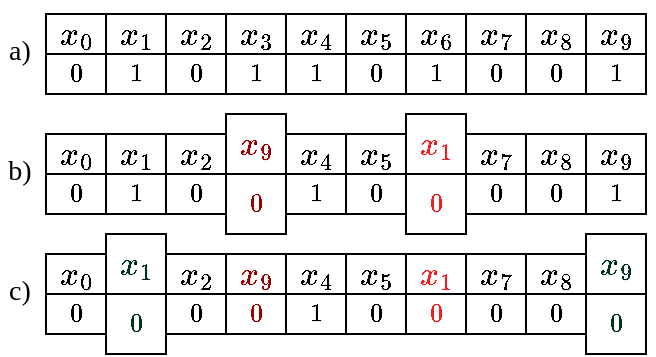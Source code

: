 <mxfile version="21.3.3" type="github">
  <diagram name="Page-1" id="bBzr1OB2mVCFML6Q6aQV">
    <mxGraphModel dx="1374" dy="1061" grid="1" gridSize="10" guides="1" tooltips="1" connect="1" arrows="1" fold="1" page="1" pageScale="1" pageWidth="850" pageHeight="1100" math="1" shadow="0">
      <root>
        <mxCell id="0" />
        <mxCell id="1" parent="0" />
        <mxCell id="rPl4pnUncXDYSPlrGAsR-1" value="&lt;font style=&quot;font-size: 14px;&quot;&gt;$$x_0 $$&lt;/font&gt;" style="rounded=0;whiteSpace=wrap;html=1;" vertex="1" parent="1">
          <mxGeometry x="160" y="260" width="30" height="20" as="geometry" />
        </mxCell>
        <mxCell id="rPl4pnUncXDYSPlrGAsR-6" style="edgeStyle=orthogonalEdgeStyle;rounded=0;orthogonalLoop=1;jettySize=auto;html=1;exitX=0.5;exitY=1;exitDx=0;exitDy=0;" edge="1" parent="1">
          <mxGeometry relative="1" as="geometry">
            <mxPoint x="275" y="300" as="sourcePoint" />
            <mxPoint x="275" y="300" as="targetPoint" />
          </mxGeometry>
        </mxCell>
        <mxCell id="rPl4pnUncXDYSPlrGAsR-7" value="a)" style="text;html=1;strokeColor=none;fillColor=none;align=center;verticalAlign=middle;whiteSpace=wrap;rounded=0;fontFamily=Times New Roman;fontSize=14;" vertex="1" parent="1">
          <mxGeometry x="137" y="264" width="20" height="30" as="geometry" />
        </mxCell>
        <mxCell id="rPl4pnUncXDYSPlrGAsR-12" value="&lt;font style=&quot;font-size: 14px;&quot;&gt;$$x_1 $$&lt;/font&gt;" style="rounded=0;whiteSpace=wrap;html=1;" vertex="1" parent="1">
          <mxGeometry x="190" y="260" width="30" height="20" as="geometry" />
        </mxCell>
        <mxCell id="rPl4pnUncXDYSPlrGAsR-13" value="&lt;font style=&quot;font-size: 14px;&quot;&gt;$$x_2 $$&lt;/font&gt;" style="rounded=0;whiteSpace=wrap;html=1;" vertex="1" parent="1">
          <mxGeometry x="220" y="260" width="30" height="20" as="geometry" />
        </mxCell>
        <mxCell id="rPl4pnUncXDYSPlrGAsR-14" value="&lt;font style=&quot;font-size: 14px;&quot;&gt;$$x_3 $$&lt;/font&gt;" style="rounded=0;whiteSpace=wrap;html=1;" vertex="1" parent="1">
          <mxGeometry x="250" y="260" width="30" height="20" as="geometry" />
        </mxCell>
        <mxCell id="rPl4pnUncXDYSPlrGAsR-16" value="&lt;font style=&quot;font-size: 14px;&quot;&gt;$$x_4 $$&lt;/font&gt;" style="rounded=0;whiteSpace=wrap;html=1;" vertex="1" parent="1">
          <mxGeometry x="280" y="260" width="30" height="20" as="geometry" />
        </mxCell>
        <mxCell id="rPl4pnUncXDYSPlrGAsR-17" value="&lt;font style=&quot;font-size: 14px;&quot;&gt;$$x_5 $$&lt;/font&gt;" style="rounded=0;whiteSpace=wrap;html=1;" vertex="1" parent="1">
          <mxGeometry x="310" y="260" width="30" height="20" as="geometry" />
        </mxCell>
        <mxCell id="rPl4pnUncXDYSPlrGAsR-18" value="&lt;font style=&quot;font-size: 14px;&quot;&gt;$$x_6 $$&lt;/font&gt;" style="rounded=0;whiteSpace=wrap;html=1;" vertex="1" parent="1">
          <mxGeometry x="340" y="260" width="30" height="20" as="geometry" />
        </mxCell>
        <mxCell id="rPl4pnUncXDYSPlrGAsR-19" value="&lt;font style=&quot;font-size: 14px;&quot;&gt;$$x_7 $$&lt;/font&gt;" style="rounded=0;whiteSpace=wrap;html=1;" vertex="1" parent="1">
          <mxGeometry x="370" y="260" width="30" height="20" as="geometry" />
        </mxCell>
        <mxCell id="rPl4pnUncXDYSPlrGAsR-20" value="&lt;font style=&quot;font-size: 14px;&quot;&gt;$$x_8 $$&lt;/font&gt;" style="rounded=0;whiteSpace=wrap;html=1;" vertex="1" parent="1">
          <mxGeometry x="400" y="260" width="30" height="20" as="geometry" />
        </mxCell>
        <mxCell id="rPl4pnUncXDYSPlrGAsR-21" value="&lt;font style=&quot;font-size: 14px;&quot;&gt;$$x_9 $$&lt;/font&gt;" style="rounded=0;whiteSpace=wrap;html=1;" vertex="1" parent="1">
          <mxGeometry x="430" y="260" width="30" height="20" as="geometry" />
        </mxCell>
        <mxCell id="rPl4pnUncXDYSPlrGAsR-23" value="&lt;font style=&quot;font-size: 11px;&quot;&gt;$$0$$&lt;/font&gt;" style="rounded=0;whiteSpace=wrap;html=1;fontSize=11;" vertex="1" parent="1">
          <mxGeometry x="160" y="280" width="30" height="20" as="geometry" />
        </mxCell>
        <mxCell id="rPl4pnUncXDYSPlrGAsR-24" value="&lt;font style=&quot;font-size: 11px;&quot;&gt;$$1$$&lt;/font&gt;" style="rounded=0;whiteSpace=wrap;html=1;fontSize=11;" vertex="1" parent="1">
          <mxGeometry x="190" y="280" width="30" height="20" as="geometry" />
        </mxCell>
        <mxCell id="rPl4pnUncXDYSPlrGAsR-25" value="&lt;font style=&quot;font-size: 11px;&quot;&gt;$$0 $$&lt;/font&gt;" style="rounded=0;whiteSpace=wrap;html=1;fontSize=11;" vertex="1" parent="1">
          <mxGeometry x="220" y="280" width="30" height="20" as="geometry" />
        </mxCell>
        <mxCell id="rPl4pnUncXDYSPlrGAsR-26" value="&lt;font style=&quot;font-size: 11px;&quot;&gt;$$1 $$&lt;/font&gt;" style="rounded=0;whiteSpace=wrap;html=1;fontSize=11;" vertex="1" parent="1">
          <mxGeometry x="250" y="280" width="30" height="20" as="geometry" />
        </mxCell>
        <mxCell id="rPl4pnUncXDYSPlrGAsR-27" value="&lt;font style=&quot;font-size: 11px;&quot;&gt;$$1 $$&lt;/font&gt;" style="rounded=0;whiteSpace=wrap;html=1;fontSize=11;" vertex="1" parent="1">
          <mxGeometry x="280" y="280" width="30" height="20" as="geometry" />
        </mxCell>
        <mxCell id="rPl4pnUncXDYSPlrGAsR-28" value="&lt;font style=&quot;font-size: 11px;&quot;&gt;$$0 $$&lt;/font&gt;" style="rounded=0;whiteSpace=wrap;html=1;fontSize=11;" vertex="1" parent="1">
          <mxGeometry x="310" y="280" width="30" height="20" as="geometry" />
        </mxCell>
        <mxCell id="rPl4pnUncXDYSPlrGAsR-29" value="&lt;font style=&quot;font-size: 11px;&quot;&gt;$$1 $$&lt;/font&gt;" style="rounded=0;whiteSpace=wrap;html=1;fontSize=11;" vertex="1" parent="1">
          <mxGeometry x="340" y="280" width="30" height="20" as="geometry" />
        </mxCell>
        <mxCell id="rPl4pnUncXDYSPlrGAsR-30" value="&lt;font style=&quot;font-size: 11px;&quot;&gt;$$0 $$&lt;/font&gt;" style="rounded=0;whiteSpace=wrap;html=1;fontSize=11;" vertex="1" parent="1">
          <mxGeometry x="370" y="280" width="30" height="20" as="geometry" />
        </mxCell>
        <mxCell id="rPl4pnUncXDYSPlrGAsR-31" value="&lt;font style=&quot;font-size: 11px;&quot;&gt;$$0 $$&lt;/font&gt;" style="rounded=0;whiteSpace=wrap;html=1;fontSize=11;" vertex="1" parent="1">
          <mxGeometry x="400" y="280" width="30" height="20" as="geometry" />
        </mxCell>
        <mxCell id="rPl4pnUncXDYSPlrGAsR-32" value="&lt;font style=&quot;font-size: 11px;&quot;&gt;$$1 $$&lt;/font&gt;" style="rounded=0;whiteSpace=wrap;html=1;fontSize=11;" vertex="1" parent="1">
          <mxGeometry x="430" y="280" width="30" height="20" as="geometry" />
        </mxCell>
        <mxCell id="rPl4pnUncXDYSPlrGAsR-59" value="&lt;font style=&quot;font-size: 14px;&quot;&gt;$$x_0 $$&lt;/font&gt;" style="rounded=0;whiteSpace=wrap;html=1;" vertex="1" parent="1">
          <mxGeometry x="160" y="320" width="30" height="20" as="geometry" />
        </mxCell>
        <mxCell id="rPl4pnUncXDYSPlrGAsR-60" style="edgeStyle=orthogonalEdgeStyle;rounded=0;orthogonalLoop=1;jettySize=auto;html=1;exitX=0.5;exitY=1;exitDx=0;exitDy=0;" edge="1" parent="1">
          <mxGeometry relative="1" as="geometry">
            <mxPoint x="275" y="360" as="sourcePoint" />
            <mxPoint x="275" y="360" as="targetPoint" />
          </mxGeometry>
        </mxCell>
        <mxCell id="rPl4pnUncXDYSPlrGAsR-61" value="b)" style="text;html=1;strokeColor=none;fillColor=none;align=center;verticalAlign=middle;whiteSpace=wrap;rounded=0;fontFamily=Times New Roman;fontSize=14;" vertex="1" parent="1">
          <mxGeometry x="137" y="324" width="20" height="30" as="geometry" />
        </mxCell>
        <mxCell id="rPl4pnUncXDYSPlrGAsR-62" value="&lt;font style=&quot;font-size: 14px;&quot;&gt;$$x_1 $$&lt;/font&gt;" style="rounded=0;whiteSpace=wrap;html=1;" vertex="1" parent="1">
          <mxGeometry x="190" y="320" width="30" height="20" as="geometry" />
        </mxCell>
        <mxCell id="rPl4pnUncXDYSPlrGAsR-63" value="&lt;font style=&quot;font-size: 14px;&quot;&gt;$$x_2 $$&lt;/font&gt;" style="rounded=0;whiteSpace=wrap;html=1;" vertex="1" parent="1">
          <mxGeometry x="220" y="320" width="30" height="20" as="geometry" />
        </mxCell>
        <mxCell id="rPl4pnUncXDYSPlrGAsR-64" value="&lt;font color=&quot;#990000&quot; style=&quot;font-size: 14px;&quot;&gt;$$x_9 $$&lt;/font&gt;" style="rounded=0;whiteSpace=wrap;html=1;" vertex="1" parent="1">
          <mxGeometry x="250" y="310" width="30" height="30" as="geometry" />
        </mxCell>
        <mxCell id="rPl4pnUncXDYSPlrGAsR-65" value="&lt;font style=&quot;font-size: 14px;&quot;&gt;$$x_4 $$&lt;/font&gt;" style="rounded=0;whiteSpace=wrap;html=1;" vertex="1" parent="1">
          <mxGeometry x="280" y="320" width="30" height="20" as="geometry" />
        </mxCell>
        <mxCell id="rPl4pnUncXDYSPlrGAsR-66" value="&lt;font style=&quot;font-size: 14px;&quot;&gt;$$x_5 $$&lt;/font&gt;" style="rounded=0;whiteSpace=wrap;html=1;" vertex="1" parent="1">
          <mxGeometry x="310" y="320" width="30" height="20" as="geometry" />
        </mxCell>
        <mxCell id="rPl4pnUncXDYSPlrGAsR-67" value="&lt;font style=&quot;font-size: 14px;&quot;&gt;$$x_1 $$&lt;/font&gt;" style="rounded=0;whiteSpace=wrap;html=1;fontColor=#F01F1F;" vertex="1" parent="1">
          <mxGeometry x="340" y="310" width="30" height="30" as="geometry" />
        </mxCell>
        <mxCell id="rPl4pnUncXDYSPlrGAsR-68" value="&lt;font style=&quot;font-size: 14px;&quot;&gt;$$x_7 $$&lt;/font&gt;" style="rounded=0;whiteSpace=wrap;html=1;" vertex="1" parent="1">
          <mxGeometry x="370" y="320" width="30" height="20" as="geometry" />
        </mxCell>
        <mxCell id="rPl4pnUncXDYSPlrGAsR-69" value="&lt;font style=&quot;font-size: 14px;&quot;&gt;$$x_8 $$&lt;/font&gt;" style="rounded=0;whiteSpace=wrap;html=1;" vertex="1" parent="1">
          <mxGeometry x="400" y="320" width="30" height="20" as="geometry" />
        </mxCell>
        <mxCell id="rPl4pnUncXDYSPlrGAsR-70" value="&lt;font style=&quot;font-size: 14px;&quot;&gt;$$x_9 $$&lt;/font&gt;" style="rounded=0;whiteSpace=wrap;html=1;" vertex="1" parent="1">
          <mxGeometry x="430" y="320" width="30" height="20" as="geometry" />
        </mxCell>
        <mxCell id="rPl4pnUncXDYSPlrGAsR-71" value="&lt;font style=&quot;font-size: 11px;&quot;&gt;$$0$$&lt;/font&gt;" style="rounded=0;whiteSpace=wrap;html=1;fontSize=11;" vertex="1" parent="1">
          <mxGeometry x="160" y="340" width="30" height="20" as="geometry" />
        </mxCell>
        <mxCell id="rPl4pnUncXDYSPlrGAsR-72" value="&lt;font style=&quot;font-size: 11px;&quot;&gt;$$1$$&lt;/font&gt;" style="rounded=0;whiteSpace=wrap;html=1;fontSize=11;" vertex="1" parent="1">
          <mxGeometry x="190" y="340" width="30" height="20" as="geometry" />
        </mxCell>
        <mxCell id="rPl4pnUncXDYSPlrGAsR-73" value="&lt;font style=&quot;font-size: 11px;&quot;&gt;$$0 $$&lt;/font&gt;" style="rounded=0;whiteSpace=wrap;html=1;fontSize=11;" vertex="1" parent="1">
          <mxGeometry x="220" y="340" width="30" height="20" as="geometry" />
        </mxCell>
        <mxCell id="rPl4pnUncXDYSPlrGAsR-74" value="&lt;font color=&quot;#990000&quot; style=&quot;font-size: 11px;&quot;&gt;$$0 $$&lt;/font&gt;" style="rounded=0;whiteSpace=wrap;html=1;fontSize=11;" vertex="1" parent="1">
          <mxGeometry x="250" y="340" width="30" height="30" as="geometry" />
        </mxCell>
        <mxCell id="rPl4pnUncXDYSPlrGAsR-75" value="&lt;font style=&quot;font-size: 11px;&quot;&gt;$$1 $$&lt;/font&gt;" style="rounded=0;whiteSpace=wrap;html=1;fontSize=11;" vertex="1" parent="1">
          <mxGeometry x="280" y="340" width="30" height="20" as="geometry" />
        </mxCell>
        <mxCell id="rPl4pnUncXDYSPlrGAsR-76" value="&lt;font style=&quot;font-size: 11px;&quot;&gt;$$0 $$&lt;/font&gt;" style="rounded=0;whiteSpace=wrap;html=1;fontSize=11;" vertex="1" parent="1">
          <mxGeometry x="310" y="340" width="30" height="20" as="geometry" />
        </mxCell>
        <mxCell id="rPl4pnUncXDYSPlrGAsR-77" value="&lt;font style=&quot;font-size: 11px;&quot;&gt;$$0 $$&lt;/font&gt;" style="rounded=0;whiteSpace=wrap;html=1;fontSize=11;fontColor=#F01F1F;" vertex="1" parent="1">
          <mxGeometry x="340" y="340" width="30" height="30" as="geometry" />
        </mxCell>
        <mxCell id="rPl4pnUncXDYSPlrGAsR-78" value="&lt;font style=&quot;font-size: 11px;&quot;&gt;$$0 $$&lt;/font&gt;" style="rounded=0;whiteSpace=wrap;html=1;fontSize=11;" vertex="1" parent="1">
          <mxGeometry x="370" y="340" width="30" height="20" as="geometry" />
        </mxCell>
        <mxCell id="rPl4pnUncXDYSPlrGAsR-79" value="&lt;font style=&quot;font-size: 11px;&quot;&gt;$$0 $$&lt;/font&gt;" style="rounded=0;whiteSpace=wrap;html=1;fontSize=11;" vertex="1" parent="1">
          <mxGeometry x="400" y="340" width="30" height="20" as="geometry" />
        </mxCell>
        <mxCell id="rPl4pnUncXDYSPlrGAsR-80" value="&lt;font style=&quot;font-size: 11px;&quot;&gt;$$1 $$&lt;/font&gt;" style="rounded=0;whiteSpace=wrap;html=1;fontSize=11;" vertex="1" parent="1">
          <mxGeometry x="430" y="340" width="30" height="20" as="geometry" />
        </mxCell>
        <mxCell id="rPl4pnUncXDYSPlrGAsR-81" value="&lt;font style=&quot;font-size: 14px;&quot;&gt;$$x_0 $$&lt;/font&gt;" style="rounded=0;whiteSpace=wrap;html=1;" vertex="1" parent="1">
          <mxGeometry x="160" y="380" width="30" height="20" as="geometry" />
        </mxCell>
        <mxCell id="rPl4pnUncXDYSPlrGAsR-82" style="edgeStyle=orthogonalEdgeStyle;rounded=0;orthogonalLoop=1;jettySize=auto;html=1;exitX=0.5;exitY=1;exitDx=0;exitDy=0;" edge="1" parent="1">
          <mxGeometry relative="1" as="geometry">
            <mxPoint x="275" y="420" as="sourcePoint" />
            <mxPoint x="275" y="420" as="targetPoint" />
          </mxGeometry>
        </mxCell>
        <mxCell id="rPl4pnUncXDYSPlrGAsR-83" value="c)" style="text;html=1;strokeColor=none;fillColor=none;align=center;verticalAlign=middle;whiteSpace=wrap;rounded=0;fontFamily=Times New Roman;fontSize=14;" vertex="1" parent="1">
          <mxGeometry x="137" y="384" width="20" height="30" as="geometry" />
        </mxCell>
        <mxCell id="rPl4pnUncXDYSPlrGAsR-84" value="&lt;font style=&quot;font-size: 14px;&quot;&gt;$$x_1 $$&lt;/font&gt;" style="rounded=0;whiteSpace=wrap;html=1;fontColor=#00331A;" vertex="1" parent="1">
          <mxGeometry x="190" y="370" width="30" height="30" as="geometry" />
        </mxCell>
        <mxCell id="rPl4pnUncXDYSPlrGAsR-85" value="&lt;font style=&quot;font-size: 14px;&quot;&gt;$$x_2 $$&lt;/font&gt;" style="rounded=0;whiteSpace=wrap;html=1;" vertex="1" parent="1">
          <mxGeometry x="220" y="380" width="30" height="20" as="geometry" />
        </mxCell>
        <mxCell id="rPl4pnUncXDYSPlrGAsR-86" value="&lt;font color=&quot;#990000&quot; style=&quot;font-size: 14px;&quot;&gt;$$x_9 $$&lt;/font&gt;" style="rounded=0;whiteSpace=wrap;html=1;" vertex="1" parent="1">
          <mxGeometry x="250" y="380" width="30" height="20" as="geometry" />
        </mxCell>
        <mxCell id="rPl4pnUncXDYSPlrGAsR-87" value="&lt;font style=&quot;font-size: 14px;&quot;&gt;$$x_4 $$&lt;/font&gt;" style="rounded=0;whiteSpace=wrap;html=1;" vertex="1" parent="1">
          <mxGeometry x="280" y="380" width="30" height="20" as="geometry" />
        </mxCell>
        <mxCell id="rPl4pnUncXDYSPlrGAsR-88" value="&lt;font style=&quot;font-size: 14px;&quot;&gt;$$x_5 $$&lt;/font&gt;" style="rounded=0;whiteSpace=wrap;html=1;" vertex="1" parent="1">
          <mxGeometry x="310" y="380" width="30" height="20" as="geometry" />
        </mxCell>
        <mxCell id="rPl4pnUncXDYSPlrGAsR-89" value="&lt;font style=&quot;font-size: 14px;&quot;&gt;$$x_1 $$&lt;/font&gt;" style="rounded=0;whiteSpace=wrap;html=1;fontColor=#F01F1F;" vertex="1" parent="1">
          <mxGeometry x="340" y="380" width="30" height="20" as="geometry" />
        </mxCell>
        <mxCell id="rPl4pnUncXDYSPlrGAsR-90" value="&lt;font style=&quot;font-size: 14px;&quot;&gt;$$x_7 $$&lt;/font&gt;" style="rounded=0;whiteSpace=wrap;html=1;" vertex="1" parent="1">
          <mxGeometry x="370" y="380" width="30" height="20" as="geometry" />
        </mxCell>
        <mxCell id="rPl4pnUncXDYSPlrGAsR-91" value="&lt;font style=&quot;font-size: 14px;&quot;&gt;$$x_8 $$&lt;/font&gt;" style="rounded=0;whiteSpace=wrap;html=1;" vertex="1" parent="1">
          <mxGeometry x="400" y="380" width="30" height="20" as="geometry" />
        </mxCell>
        <mxCell id="rPl4pnUncXDYSPlrGAsR-92" value="&lt;font style=&quot;font-size: 14px;&quot;&gt;$$x_9 $$&lt;/font&gt;" style="rounded=0;whiteSpace=wrap;html=1;fontColor=#00331A;" vertex="1" parent="1">
          <mxGeometry x="430" y="370" width="30" height="30" as="geometry" />
        </mxCell>
        <mxCell id="rPl4pnUncXDYSPlrGAsR-93" value="&lt;font style=&quot;font-size: 11px;&quot;&gt;$$0$$&lt;/font&gt;" style="rounded=0;whiteSpace=wrap;html=1;fontSize=11;" vertex="1" parent="1">
          <mxGeometry x="160" y="400" width="30" height="20" as="geometry" />
        </mxCell>
        <mxCell id="rPl4pnUncXDYSPlrGAsR-94" value="&lt;font style=&quot;font-size: 11px;&quot;&gt;$$0$$&lt;/font&gt;" style="rounded=0;whiteSpace=wrap;html=1;fontSize=11;fontColor=#00331A;" vertex="1" parent="1">
          <mxGeometry x="190" y="400" width="30" height="30" as="geometry" />
        </mxCell>
        <mxCell id="rPl4pnUncXDYSPlrGAsR-95" value="&lt;font style=&quot;font-size: 11px;&quot;&gt;$$0 $$&lt;/font&gt;" style="rounded=0;whiteSpace=wrap;html=1;fontSize=11;" vertex="1" parent="1">
          <mxGeometry x="220" y="400" width="30" height="20" as="geometry" />
        </mxCell>
        <mxCell id="rPl4pnUncXDYSPlrGAsR-96" value="&lt;font color=&quot;#990000&quot; style=&quot;font-size: 11px;&quot;&gt;$$0 $$&lt;/font&gt;" style="rounded=0;whiteSpace=wrap;html=1;fontSize=11;" vertex="1" parent="1">
          <mxGeometry x="250" y="400" width="30" height="20" as="geometry" />
        </mxCell>
        <mxCell id="rPl4pnUncXDYSPlrGAsR-97" value="&lt;font style=&quot;font-size: 11px;&quot;&gt;$$1 $$&lt;/font&gt;" style="rounded=0;whiteSpace=wrap;html=1;fontSize=11;" vertex="1" parent="1">
          <mxGeometry x="280" y="400" width="30" height="20" as="geometry" />
        </mxCell>
        <mxCell id="rPl4pnUncXDYSPlrGAsR-98" value="&lt;font style=&quot;font-size: 11px;&quot;&gt;$$0 $$&lt;/font&gt;" style="rounded=0;whiteSpace=wrap;html=1;fontSize=11;" vertex="1" parent="1">
          <mxGeometry x="310" y="400" width="30" height="20" as="geometry" />
        </mxCell>
        <mxCell id="rPl4pnUncXDYSPlrGAsR-99" value="&lt;font style=&quot;font-size: 11px;&quot;&gt;$$0 $$&lt;/font&gt;" style="rounded=0;whiteSpace=wrap;html=1;fontSize=11;fontColor=#F01F1F;" vertex="1" parent="1">
          <mxGeometry x="340" y="400" width="30" height="20" as="geometry" />
        </mxCell>
        <mxCell id="rPl4pnUncXDYSPlrGAsR-100" value="&lt;font style=&quot;font-size: 11px;&quot;&gt;$$0 $$&lt;/font&gt;" style="rounded=0;whiteSpace=wrap;html=1;fontSize=11;" vertex="1" parent="1">
          <mxGeometry x="370" y="400" width="30" height="20" as="geometry" />
        </mxCell>
        <mxCell id="rPl4pnUncXDYSPlrGAsR-101" value="&lt;font style=&quot;font-size: 11px;&quot;&gt;$$0 $$&lt;/font&gt;" style="rounded=0;whiteSpace=wrap;html=1;fontSize=11;" vertex="1" parent="1">
          <mxGeometry x="400" y="400" width="30" height="20" as="geometry" />
        </mxCell>
        <mxCell id="rPl4pnUncXDYSPlrGAsR-102" value="&lt;font style=&quot;font-size: 11px;&quot;&gt;$$0 $$&lt;/font&gt;" style="rounded=0;whiteSpace=wrap;html=1;fontSize=11;fontColor=#00331A;" vertex="1" parent="1">
          <mxGeometry x="430" y="400" width="30" height="30" as="geometry" />
        </mxCell>
      </root>
    </mxGraphModel>
  </diagram>
</mxfile>
